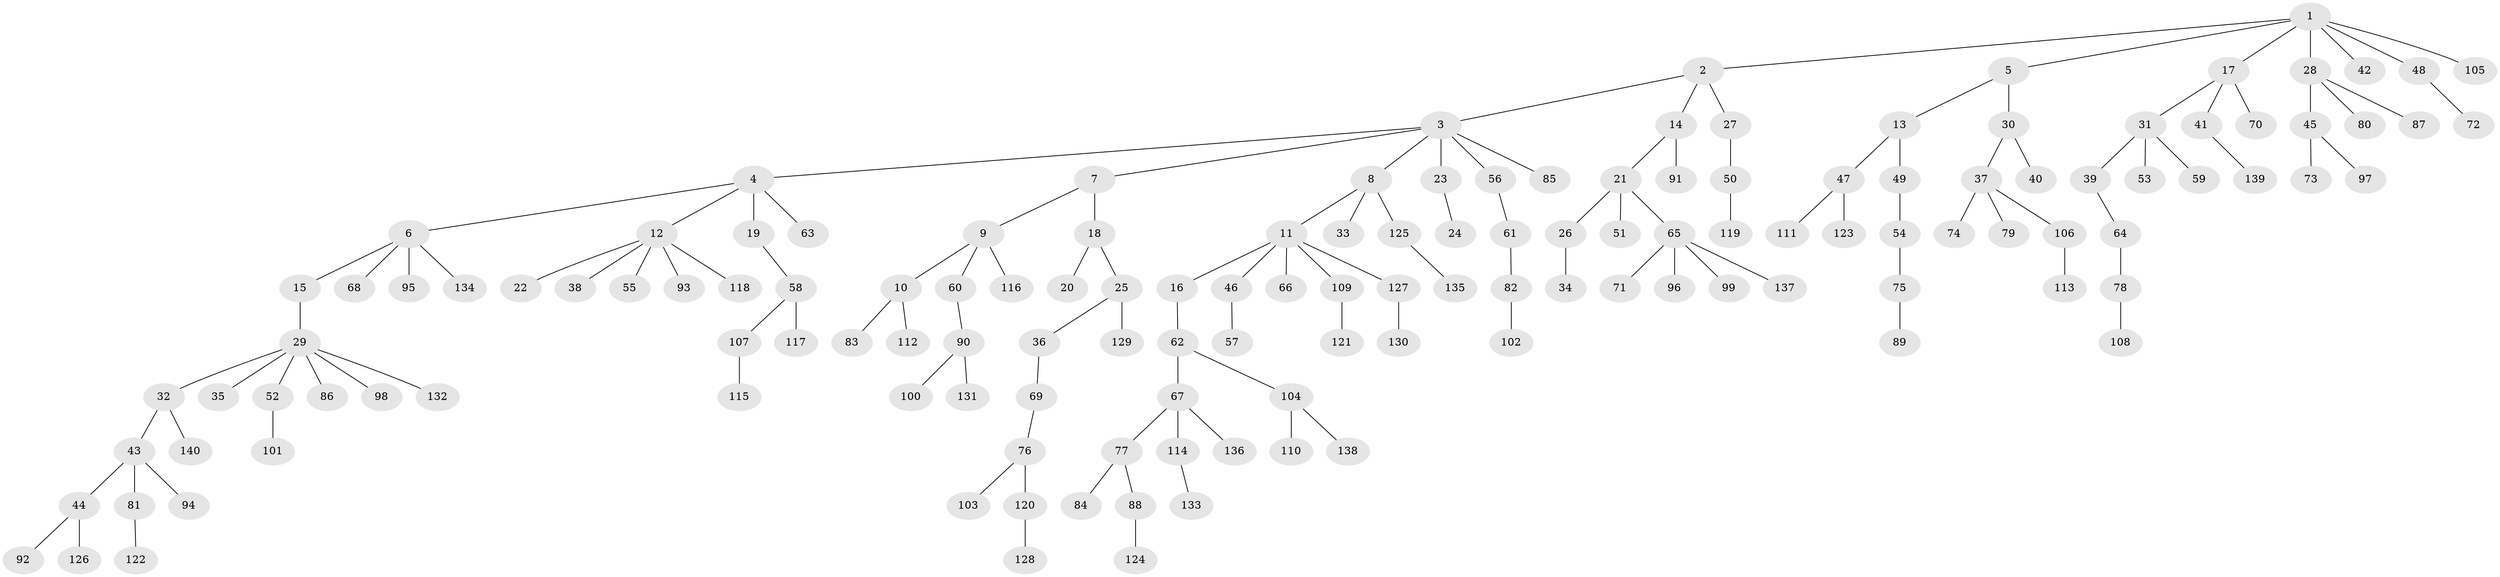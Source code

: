 // coarse degree distribution, {1: 0.75, 2: 0.17857142857142858, 5: 0.017857142857142856, 10: 0.017857142857142856, 4: 0.017857142857142856, 29: 0.017857142857142856}
// Generated by graph-tools (version 1.1) at 2025/57/03/04/25 21:57:02]
// undirected, 140 vertices, 139 edges
graph export_dot {
graph [start="1"]
  node [color=gray90,style=filled];
  1;
  2;
  3;
  4;
  5;
  6;
  7;
  8;
  9;
  10;
  11;
  12;
  13;
  14;
  15;
  16;
  17;
  18;
  19;
  20;
  21;
  22;
  23;
  24;
  25;
  26;
  27;
  28;
  29;
  30;
  31;
  32;
  33;
  34;
  35;
  36;
  37;
  38;
  39;
  40;
  41;
  42;
  43;
  44;
  45;
  46;
  47;
  48;
  49;
  50;
  51;
  52;
  53;
  54;
  55;
  56;
  57;
  58;
  59;
  60;
  61;
  62;
  63;
  64;
  65;
  66;
  67;
  68;
  69;
  70;
  71;
  72;
  73;
  74;
  75;
  76;
  77;
  78;
  79;
  80;
  81;
  82;
  83;
  84;
  85;
  86;
  87;
  88;
  89;
  90;
  91;
  92;
  93;
  94;
  95;
  96;
  97;
  98;
  99;
  100;
  101;
  102;
  103;
  104;
  105;
  106;
  107;
  108;
  109;
  110;
  111;
  112;
  113;
  114;
  115;
  116;
  117;
  118;
  119;
  120;
  121;
  122;
  123;
  124;
  125;
  126;
  127;
  128;
  129;
  130;
  131;
  132;
  133;
  134;
  135;
  136;
  137;
  138;
  139;
  140;
  1 -- 2;
  1 -- 5;
  1 -- 17;
  1 -- 28;
  1 -- 42;
  1 -- 48;
  1 -- 105;
  2 -- 3;
  2 -- 14;
  2 -- 27;
  3 -- 4;
  3 -- 7;
  3 -- 8;
  3 -- 23;
  3 -- 56;
  3 -- 85;
  4 -- 6;
  4 -- 12;
  4 -- 19;
  4 -- 63;
  5 -- 13;
  5 -- 30;
  6 -- 15;
  6 -- 68;
  6 -- 95;
  6 -- 134;
  7 -- 9;
  7 -- 18;
  8 -- 11;
  8 -- 33;
  8 -- 125;
  9 -- 10;
  9 -- 60;
  9 -- 116;
  10 -- 83;
  10 -- 112;
  11 -- 16;
  11 -- 46;
  11 -- 66;
  11 -- 109;
  11 -- 127;
  12 -- 22;
  12 -- 38;
  12 -- 55;
  12 -- 93;
  12 -- 118;
  13 -- 47;
  13 -- 49;
  14 -- 21;
  14 -- 91;
  15 -- 29;
  16 -- 62;
  17 -- 31;
  17 -- 41;
  17 -- 70;
  18 -- 20;
  18 -- 25;
  19 -- 58;
  21 -- 26;
  21 -- 51;
  21 -- 65;
  23 -- 24;
  25 -- 36;
  25 -- 129;
  26 -- 34;
  27 -- 50;
  28 -- 45;
  28 -- 80;
  28 -- 87;
  29 -- 32;
  29 -- 35;
  29 -- 52;
  29 -- 86;
  29 -- 98;
  29 -- 132;
  30 -- 37;
  30 -- 40;
  31 -- 39;
  31 -- 53;
  31 -- 59;
  32 -- 43;
  32 -- 140;
  36 -- 69;
  37 -- 74;
  37 -- 79;
  37 -- 106;
  39 -- 64;
  41 -- 139;
  43 -- 44;
  43 -- 81;
  43 -- 94;
  44 -- 92;
  44 -- 126;
  45 -- 73;
  45 -- 97;
  46 -- 57;
  47 -- 111;
  47 -- 123;
  48 -- 72;
  49 -- 54;
  50 -- 119;
  52 -- 101;
  54 -- 75;
  56 -- 61;
  58 -- 107;
  58 -- 117;
  60 -- 90;
  61 -- 82;
  62 -- 67;
  62 -- 104;
  64 -- 78;
  65 -- 71;
  65 -- 96;
  65 -- 99;
  65 -- 137;
  67 -- 77;
  67 -- 114;
  67 -- 136;
  69 -- 76;
  75 -- 89;
  76 -- 103;
  76 -- 120;
  77 -- 84;
  77 -- 88;
  78 -- 108;
  81 -- 122;
  82 -- 102;
  88 -- 124;
  90 -- 100;
  90 -- 131;
  104 -- 110;
  104 -- 138;
  106 -- 113;
  107 -- 115;
  109 -- 121;
  114 -- 133;
  120 -- 128;
  125 -- 135;
  127 -- 130;
}

